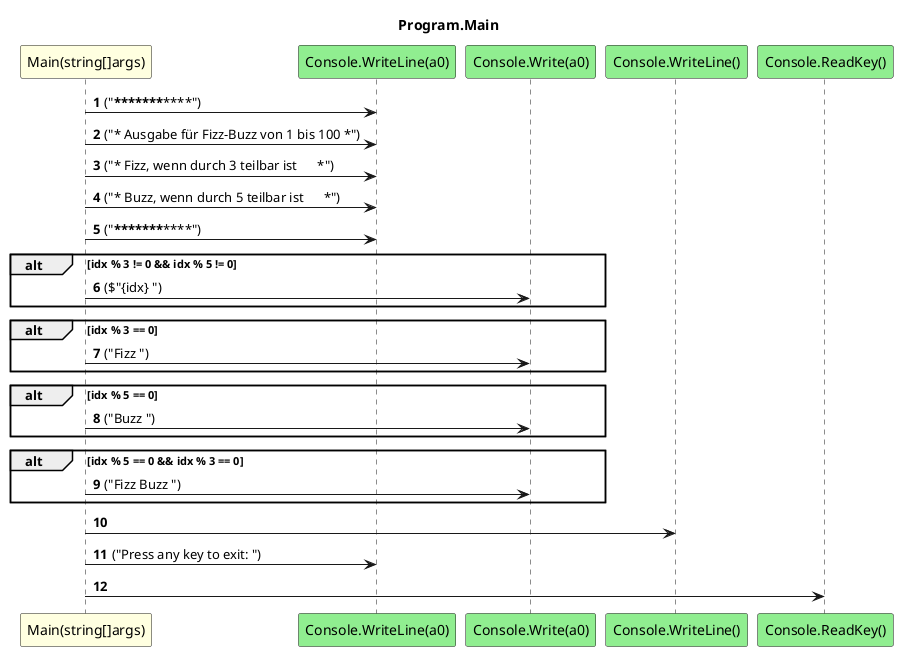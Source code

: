 @startuml Program.Main
title Program.Main
participant "Main(string[]args)" as Main_p0 #LightYellow
participant "Console.WriteLine(a0)" as Console_WriteLine_a0 #LightGreen
participant "Console.Write(a0)" as Console_Write_a0 #LightGreen
participant "Console.WriteLine()" as Console_WriteLine #LightGreen
participant "Console.ReadKey()" as Console_ReadKey #LightGreen
autonumber
Main_p0 -> Console_WriteLine_a0 : ("***************************************")
Main_p0 -> Console_WriteLine_a0 : ("* Ausgabe für Fizz-Buzz von 1 bis 100 *")
Main_p0 -> Console_WriteLine_a0 : ("* Fizz, wenn durch 3 teilbar ist      *")
Main_p0 -> Console_WriteLine_a0 : ("* Buzz, wenn durch 5 teilbar ist      *")
Main_p0 -> Console_WriteLine_a0 : ("***************************************")
alt idx % 3 != 0 && idx % 5 != 0
    Main_p0 -> Console_Write_a0 : ($"{idx} ")
end
alt idx % 3 == 0
    Main_p0 -> Console_Write_a0 : ("Fizz ")
end
alt idx % 5 == 0
    Main_p0 -> Console_Write_a0 : ("Buzz ")
end
alt idx % 5 == 0 && idx % 3 == 0
    Main_p0 -> Console_Write_a0 : ("Fizz Buzz ")
end
Main_p0 -> Console_WriteLine
Main_p0 -> Console_WriteLine_a0 : ("Press any key to exit: ")
Main_p0 -> Console_ReadKey
@enduml
